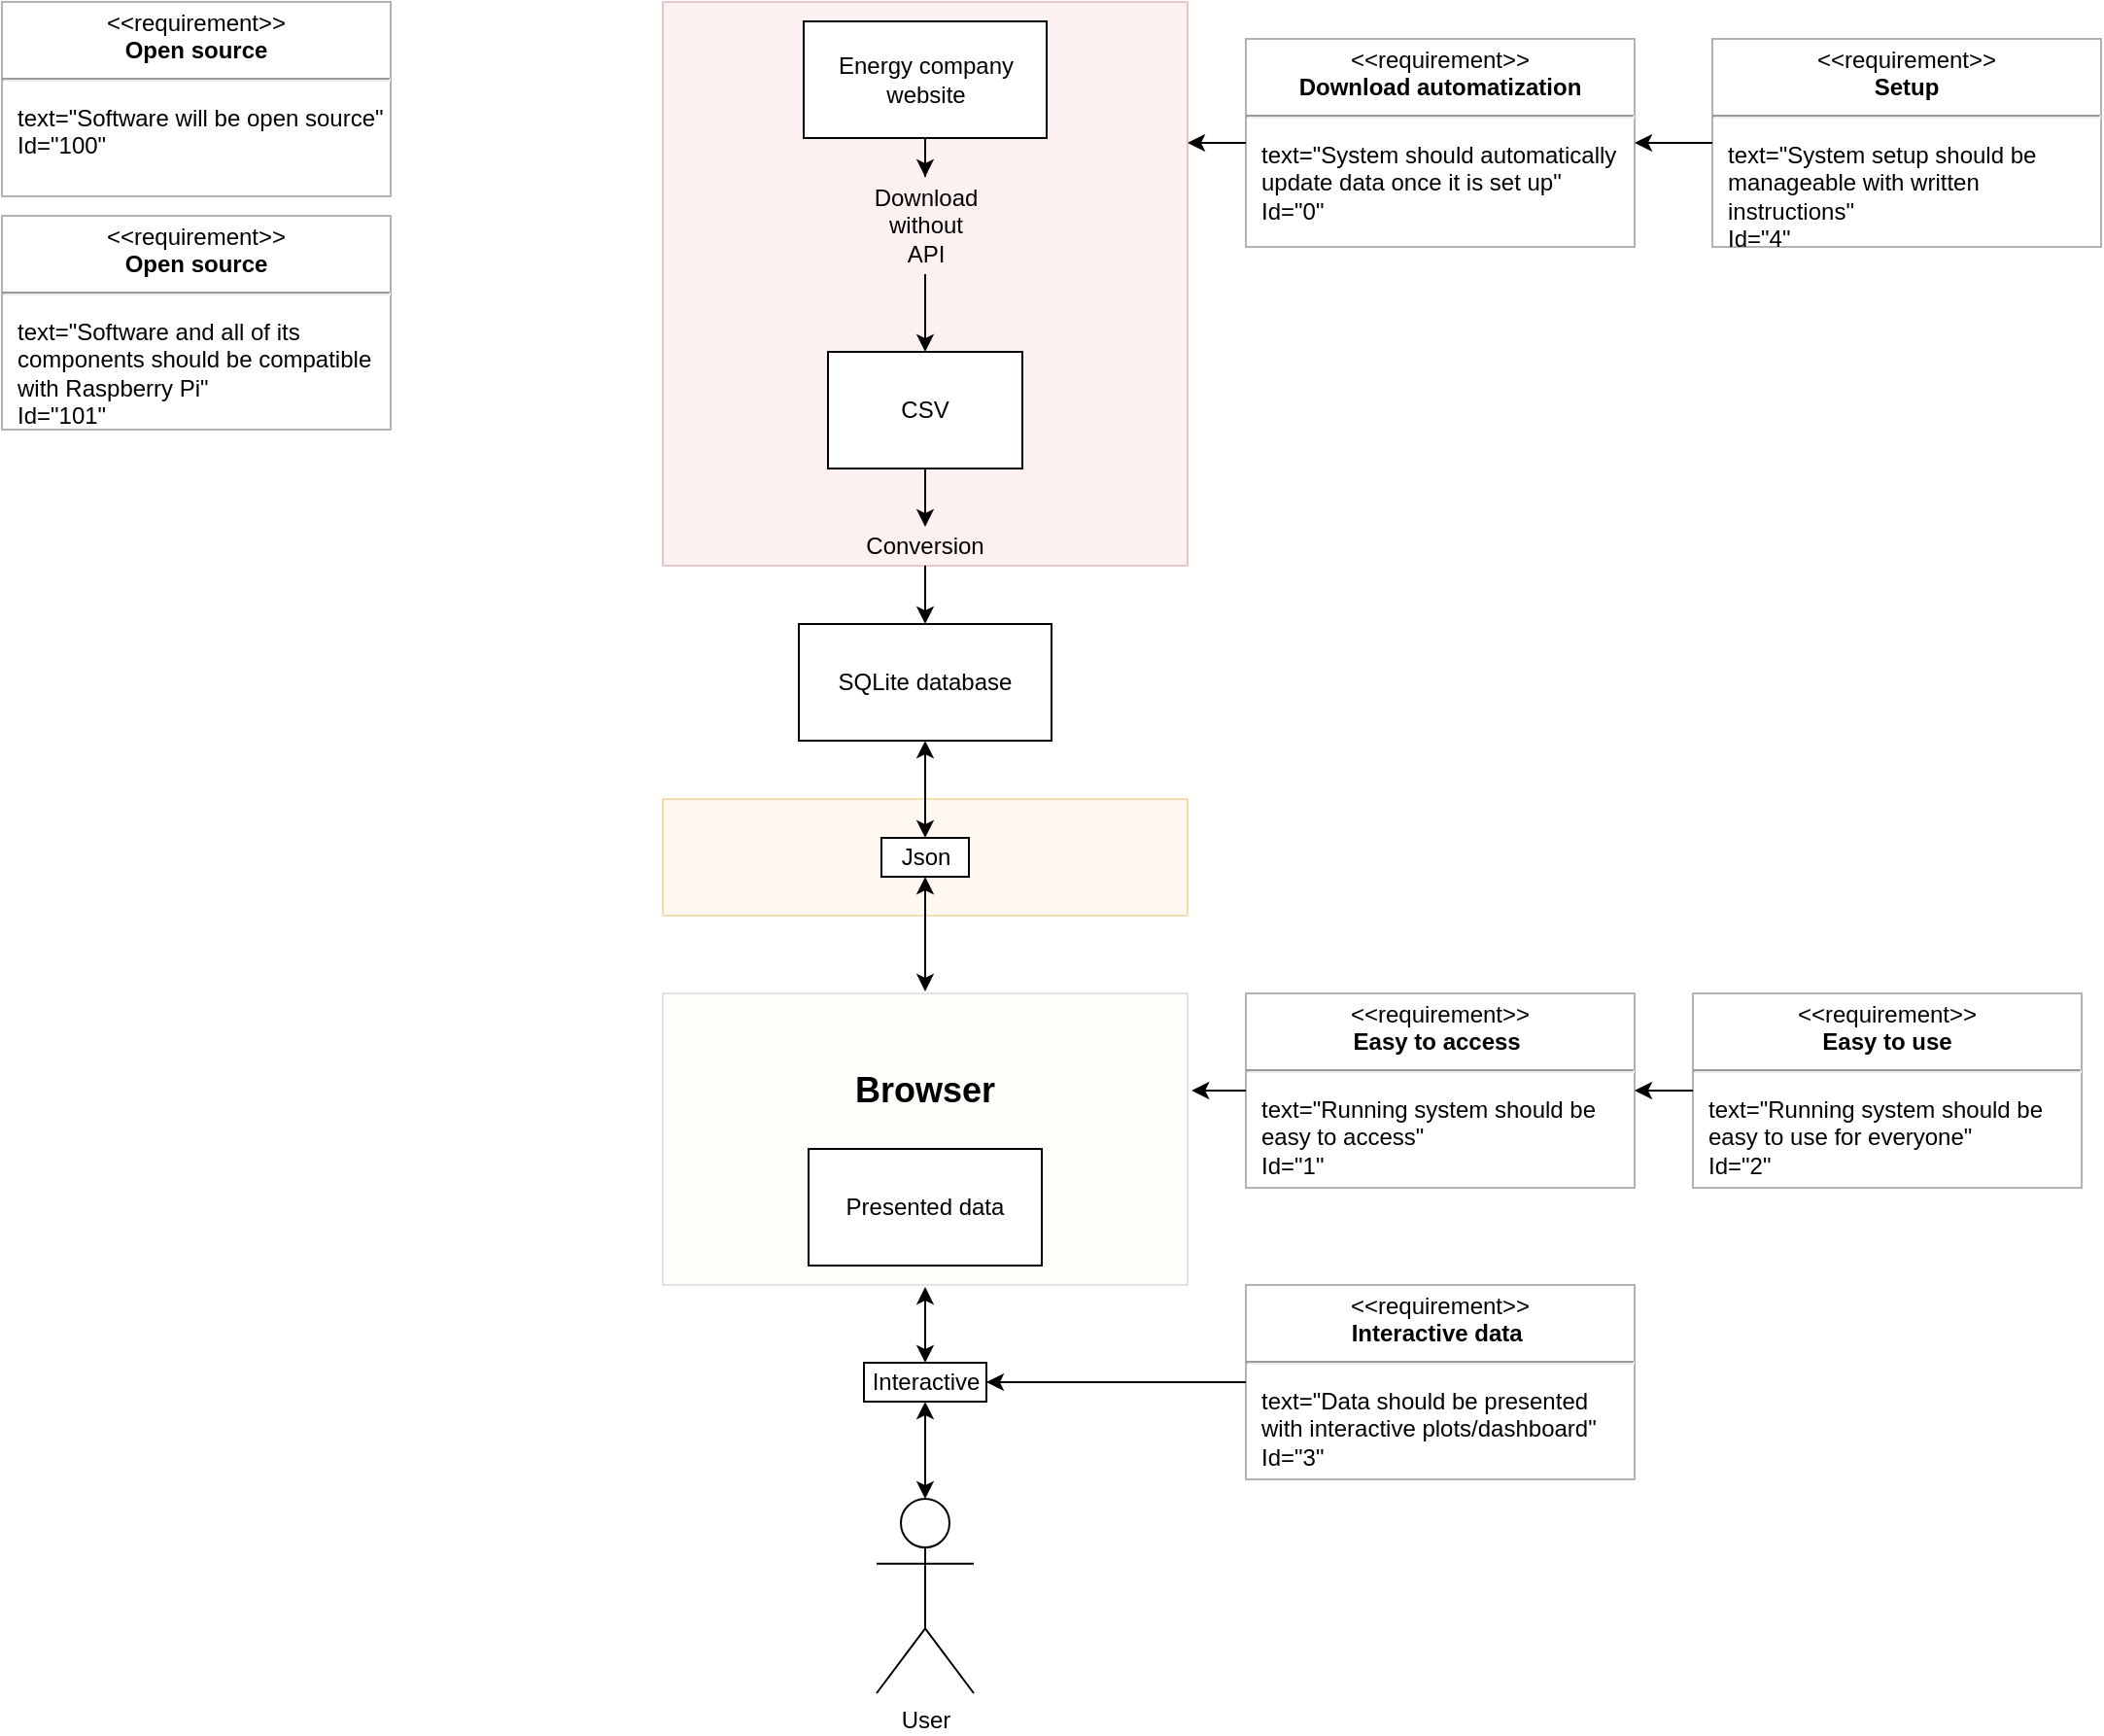 <mxfile version="12.9.13" type="device"><diagram name="Page-1" id="929967ad-93f9-6ef4-fab6-5d389245f69c"><mxGraphModel dx="2031" dy="1181" grid="1" gridSize="10" guides="1" tooltips="1" connect="1" arrows="1" fold="1" page="1" pageScale="1.5" pageWidth="1169" pageHeight="826" background="none" math="0" shadow="0"><root><mxCell id="0" style=";html=1;"/><mxCell id="1" style=";html=1;" parent="0"/><mxCell id="K2Yyul-ce8RQUtNwWbO2-52" value="" style="rounded=0;whiteSpace=wrap;html=1;strokeColor=#b85450;fillColor=#f8cecc;opacity=30;" vertex="1" parent="1"><mxGeometry x="740" width="270" height="290" as="geometry"/></mxCell><mxCell id="K2Yyul-ce8RQUtNwWbO2-46" value="" style="rounded=0;whiteSpace=wrap;html=1;strokeColor=#d79b00;fillColor=#ffe6cc;opacity=30;" vertex="1" parent="1"><mxGeometry x="740" y="410" width="270" height="60" as="geometry"/></mxCell><mxCell id="K2Yyul-ce8RQUtNwWbO2-36" style="edgeStyle=orthogonalEdgeStyle;rounded=0;orthogonalLoop=1;jettySize=auto;html=1;exitX=0.5;exitY=1;exitDx=0;exitDy=0;entryX=0.5;entryY=0;entryDx=0;entryDy=0;entryPerimeter=0;startArrow=classic;startFill=1;" edge="1" parent="1" source="K2Yyul-ce8RQUtNwWbO2-7" target="K2Yyul-ce8RQUtNwWbO2-1"><mxGeometry relative="1" as="geometry"><mxPoint x="876.931" y="750" as="targetPoint"/></mxGeometry></mxCell><mxCell id="K2Yyul-ce8RQUtNwWbO2-4" value="" style="rounded=0;whiteSpace=wrap;html=1;fillColor=#ffe6cc;strokeColor=#000000;opacity=10;perimeterSpacing=1;" vertex="1" parent="1"><mxGeometry x="740" y="510" width="270" height="150" as="geometry"/></mxCell><mxCell id="K2Yyul-ce8RQUtNwWbO2-1" value="User" style="shape=umlActor;html=1;verticalLabelPosition=bottom;verticalAlign=top;align=center;" vertex="1" parent="1"><mxGeometry x="850" y="770" width="50" height="100" as="geometry"/></mxCell><mxCell id="K2Yyul-ce8RQUtNwWbO2-3" value="Presented data" style="rounded=0;whiteSpace=wrap;html=1;" vertex="1" parent="1"><mxGeometry x="815" y="590" width="120" height="60" as="geometry"/></mxCell><mxCell id="K2Yyul-ce8RQUtNwWbO2-12" value="&lt;b&gt;&lt;font style=&quot;font-size: 18px&quot;&gt;Browser&lt;/font&gt;&lt;/b&gt;" style="text;html=1;strokeColor=none;fillColor=none;align=center;verticalAlign=middle;whiteSpace=wrap;rounded=0;" vertex="1" parent="1"><mxGeometry x="855" y="550" width="40" height="20" as="geometry"/></mxCell><mxCell id="K2Yyul-ce8RQUtNwWbO2-26" style="edgeStyle=orthogonalEdgeStyle;rounded=0;orthogonalLoop=1;jettySize=auto;html=1;exitX=0.5;exitY=1;exitDx=0;exitDy=0;" edge="1" parent="1" source="K2Yyul-ce8RQUtNwWbO2-21" target="K2Yyul-ce8RQUtNwWbO2-25"><mxGeometry relative="1" as="geometry"/></mxCell><mxCell id="K2Yyul-ce8RQUtNwWbO2-21" value="Energy company website" style="rounded=0;whiteSpace=wrap;html=1;fillColor=#ffffff;" vertex="1" parent="1"><mxGeometry x="812.5" y="10" width="125" height="60" as="geometry"/></mxCell><mxCell id="K2Yyul-ce8RQUtNwWbO2-30" style="edgeStyle=orthogonalEdgeStyle;rounded=0;orthogonalLoop=1;jettySize=auto;html=1;exitX=0.5;exitY=1;exitDx=0;exitDy=0;" edge="1" parent="1" source="K2Yyul-ce8RQUtNwWbO2-22" target="K2Yyul-ce8RQUtNwWbO2-29"><mxGeometry relative="1" as="geometry"/></mxCell><mxCell id="K2Yyul-ce8RQUtNwWbO2-22" value="CSV" style="rounded=0;whiteSpace=wrap;html=1;fillColor=#ffffff;" vertex="1" parent="1"><mxGeometry x="825" y="180" width="100" height="60" as="geometry"/></mxCell><mxCell id="K2Yyul-ce8RQUtNwWbO2-27" style="edgeStyle=orthogonalEdgeStyle;rounded=0;orthogonalLoop=1;jettySize=auto;html=1;exitX=0.5;exitY=1;exitDx=0;exitDy=0;entryX=0.5;entryY=0;entryDx=0;entryDy=0;" edge="1" parent="1" source="K2Yyul-ce8RQUtNwWbO2-25" target="K2Yyul-ce8RQUtNwWbO2-22"><mxGeometry relative="1" as="geometry"/></mxCell><mxCell id="K2Yyul-ce8RQUtNwWbO2-25" value="Download&lt;br&gt;without API" style="text;html=1;strokeColor=none;fillColor=none;align=center;verticalAlign=middle;whiteSpace=wrap;rounded=0;" vertex="1" parent="1"><mxGeometry x="846.5" y="90" width="57" height="50" as="geometry"/></mxCell><mxCell id="K2Yyul-ce8RQUtNwWbO2-28" value="SQLite database" style="rounded=0;whiteSpace=wrap;html=1;" vertex="1" parent="1"><mxGeometry x="810" y="320" width="130" height="60" as="geometry"/></mxCell><mxCell id="K2Yyul-ce8RQUtNwWbO2-31" style="edgeStyle=orthogonalEdgeStyle;rounded=0;orthogonalLoop=1;jettySize=auto;html=1;exitX=0.5;exitY=1;exitDx=0;exitDy=0;entryX=0.5;entryY=0;entryDx=0;entryDy=0;" edge="1" parent="1" source="K2Yyul-ce8RQUtNwWbO2-29" target="K2Yyul-ce8RQUtNwWbO2-28"><mxGeometry relative="1" as="geometry"/></mxCell><mxCell id="K2Yyul-ce8RQUtNwWbO2-29" value="Conversion" style="text;html=1;strokeColor=none;fillColor=none;align=center;verticalAlign=middle;whiteSpace=wrap;rounded=0;" vertex="1" parent="1"><mxGeometry x="855" y="270" width="40" height="20" as="geometry"/></mxCell><mxCell id="K2Yyul-ce8RQUtNwWbO2-51" style="edgeStyle=orthogonalEdgeStyle;rounded=0;orthogonalLoop=1;jettySize=auto;html=1;exitX=0.5;exitY=0;exitDx=0;exitDy=0;entryX=0.5;entryY=1;entryDx=0;entryDy=0;startArrow=classic;startFill=1;" edge="1" parent="1" source="K2Yyul-ce8RQUtNwWbO2-7" target="K2Yyul-ce8RQUtNwWbO2-4"><mxGeometry relative="1" as="geometry"/></mxCell><mxCell id="K2Yyul-ce8RQUtNwWbO2-7" value="Interactive" style="text;html=1;align=center;verticalAlign=middle;whiteSpace=wrap;rounded=0;fillColor=#ffffff;strokeColor=#000000;" vertex="1" parent="1"><mxGeometry x="843.5" y="700" width="63" height="20" as="geometry"/></mxCell><mxCell id="K2Yyul-ce8RQUtNwWbO2-50" style="edgeStyle=orthogonalEdgeStyle;rounded=0;orthogonalLoop=1;jettySize=auto;html=1;exitX=0.5;exitY=1;exitDx=0;exitDy=0;entryX=0.5;entryY=0;entryDx=0;entryDy=0;startArrow=classic;startFill=1;" edge="1" parent="1" source="K2Yyul-ce8RQUtNwWbO2-14" target="K2Yyul-ce8RQUtNwWbO2-4"><mxGeometry relative="1" as="geometry"/></mxCell><mxCell id="K2Yyul-ce8RQUtNwWbO2-14" value="Json" style="text;html=1;strokeColor=#000000;fillColor=#ffffff;align=center;verticalAlign=middle;whiteSpace=wrap;rounded=0;" vertex="1" parent="1"><mxGeometry x="852.5" y="430" width="45" height="20" as="geometry"/></mxCell><mxCell id="K2Yyul-ce8RQUtNwWbO2-43" style="edgeStyle=orthogonalEdgeStyle;rounded=0;orthogonalLoop=1;jettySize=auto;html=1;exitX=0.5;exitY=1;exitDx=0;exitDy=0;entryX=0.5;entryY=0;entryDx=0;entryDy=0;startArrow=classic;startFill=1;" edge="1" parent="1" source="K2Yyul-ce8RQUtNwWbO2-28" target="K2Yyul-ce8RQUtNwWbO2-14"><mxGeometry relative="1" as="geometry"><mxPoint x="877" y="380" as="sourcePoint"/><mxPoint x="877" y="519" as="targetPoint"/><Array as="points"/></mxGeometry></mxCell><mxCell id="K2Yyul-ce8RQUtNwWbO2-63" style="edgeStyle=orthogonalEdgeStyle;rounded=0;orthogonalLoop=1;jettySize=auto;html=1;exitX=0;exitY=0.5;exitDx=0;exitDy=0;entryX=1;entryY=0.25;entryDx=0;entryDy=0;startArrow=none;startFill=0;" edge="1" parent="1" source="K2Yyul-ce8RQUtNwWbO2-53" target="K2Yyul-ce8RQUtNwWbO2-52"><mxGeometry relative="1" as="geometry"/></mxCell><mxCell id="K2Yyul-ce8RQUtNwWbO2-53" value="&lt;p style=&quot;margin: 0px ; margin-top: 4px ; text-align: center&quot;&gt;&amp;lt;&amp;lt;requirement&amp;gt;&amp;gt;&lt;br&gt;&lt;b&gt;Download automatization&lt;/b&gt;&lt;/p&gt;&lt;hr&gt;&lt;p&gt;&lt;/p&gt;&lt;p style=&quot;margin: 0px ; margin-left: 8px ; text-align: left&quot;&gt;text=&quot;System should automatically update data once it is set up&quot;&lt;br&gt;Id=&quot;0&quot;&lt;/p&gt;" style="shape=rect;overflow=fill;html=1;whiteSpace=wrap;align=center;strokeColor=#000000;fillColor=#ffffff;opacity=30;" vertex="1" parent="1"><mxGeometry x="1040" y="19" width="200" height="107" as="geometry"/></mxCell><mxCell id="K2Yyul-ce8RQUtNwWbO2-60" style="edgeStyle=orthogonalEdgeStyle;rounded=0;orthogonalLoop=1;jettySize=auto;html=1;exitX=0;exitY=0.5;exitDx=0;exitDy=0;entryX=1;entryY=0.5;entryDx=0;entryDy=0;startArrow=none;startFill=0;" edge="1" parent="1" source="K2Yyul-ce8RQUtNwWbO2-54" target="K2Yyul-ce8RQUtNwWbO2-55"><mxGeometry relative="1" as="geometry"/></mxCell><mxCell id="K2Yyul-ce8RQUtNwWbO2-54" value="&lt;p style=&quot;margin: 0px ; margin-top: 4px ; text-align: center&quot;&gt;&amp;lt;&amp;lt;requirement&amp;gt;&amp;gt;&lt;br&gt;&lt;b&gt;Easy to use&lt;/b&gt;&lt;/p&gt;&lt;hr&gt;&lt;p&gt;&lt;/p&gt;&lt;p style=&quot;margin: 0px ; margin-left: 8px ; text-align: left&quot;&gt;text=&quot;Running system should be easy to use for everyone&quot;&lt;br&gt;Id=&quot;2&quot;&lt;/p&gt;" style="shape=rect;overflow=fill;html=1;whiteSpace=wrap;align=center;strokeColor=#000000;fillColor=#ffffff;opacity=30;" vertex="1" parent="1"><mxGeometry x="1270" y="510" width="200" height="100" as="geometry"/></mxCell><mxCell id="K2Yyul-ce8RQUtNwWbO2-61" style="edgeStyle=orthogonalEdgeStyle;rounded=0;orthogonalLoop=1;jettySize=auto;html=1;exitX=0;exitY=0.5;exitDx=0;exitDy=0;entryX=1.004;entryY=0.336;entryDx=0;entryDy=0;entryPerimeter=0;startArrow=none;startFill=0;" edge="1" parent="1" source="K2Yyul-ce8RQUtNwWbO2-55" target="K2Yyul-ce8RQUtNwWbO2-4"><mxGeometry relative="1" as="geometry"/></mxCell><mxCell id="K2Yyul-ce8RQUtNwWbO2-55" value="&lt;p style=&quot;margin: 0px ; margin-top: 4px ; text-align: center&quot;&gt;&amp;lt;&amp;lt;requirement&amp;gt;&amp;gt;&lt;br&gt;&lt;b&gt;Easy to access&amp;nbsp;&lt;/b&gt;&lt;/p&gt;&lt;hr&gt;&lt;p&gt;&lt;/p&gt;&lt;p style=&quot;margin: 0px ; margin-left: 8px ; text-align: left&quot;&gt;text=&quot;Running system should be easy to access&quot;&lt;br&gt;Id=&quot;1&quot;&lt;/p&gt;" style="shape=rect;overflow=fill;html=1;whiteSpace=wrap;align=center;strokeColor=#000000;fillColor=#ffffff;opacity=30;" vertex="1" parent="1"><mxGeometry x="1040" y="510" width="200" height="100" as="geometry"/></mxCell><mxCell id="K2Yyul-ce8RQUtNwWbO2-62" style="edgeStyle=orthogonalEdgeStyle;rounded=0;orthogonalLoop=1;jettySize=auto;html=1;exitX=0;exitY=0.5;exitDx=0;exitDy=0;entryX=1;entryY=0.5;entryDx=0;entryDy=0;startArrow=none;startFill=0;" edge="1" parent="1" source="K2Yyul-ce8RQUtNwWbO2-56" target="K2Yyul-ce8RQUtNwWbO2-7"><mxGeometry relative="1" as="geometry"/></mxCell><mxCell id="K2Yyul-ce8RQUtNwWbO2-56" value="&lt;p style=&quot;margin: 0px ; margin-top: 4px ; text-align: center&quot;&gt;&amp;lt;&amp;lt;requirement&amp;gt;&amp;gt;&lt;br&gt;&lt;b&gt;Interactive data&amp;nbsp;&lt;/b&gt;&lt;/p&gt;&lt;hr&gt;&lt;p&gt;&lt;/p&gt;&lt;p style=&quot;margin: 0px ; margin-left: 8px ; text-align: left&quot;&gt;text=&quot;Data should be presented with interactive plots/dashboard&quot;&lt;br&gt;Id=&quot;3&quot;&lt;/p&gt;" style="shape=rect;overflow=fill;html=1;whiteSpace=wrap;align=center;strokeColor=#000000;fillColor=#ffffff;opacity=30;" vertex="1" parent="1"><mxGeometry x="1040" y="660" width="200" height="100" as="geometry"/></mxCell><mxCell id="K2Yyul-ce8RQUtNwWbO2-57" value="&lt;p style=&quot;margin: 0px ; margin-top: 4px ; text-align: center&quot;&gt;&amp;lt;&amp;lt;requirement&amp;gt;&amp;gt;&lt;br&gt;&lt;b&gt;Open source&lt;/b&gt;&lt;/p&gt;&lt;hr&gt;&lt;p&gt;&lt;/p&gt;&lt;p style=&quot;margin: 0px ; margin-left: 8px ; text-align: left&quot;&gt;text=&quot;Software will be open source&quot;&lt;br&gt;Id=&quot;100&quot;&lt;/p&gt;" style="shape=rect;overflow=fill;html=1;whiteSpace=wrap;align=center;strokeColor=#000000;fillColor=#ffffff;opacity=30;" vertex="1" parent="1"><mxGeometry x="400" width="200" height="100" as="geometry"/></mxCell><mxCell id="K2Yyul-ce8RQUtNwWbO2-59" value="&lt;p style=&quot;margin: 0px ; margin-top: 4px ; text-align: center&quot;&gt;&amp;lt;&amp;lt;requirement&amp;gt;&amp;gt;&lt;br&gt;&lt;b&gt;Open source&lt;/b&gt;&lt;/p&gt;&lt;hr&gt;&lt;p&gt;&lt;/p&gt;&lt;p style=&quot;margin: 0px ; margin-left: 8px ; text-align: left&quot;&gt;text=&quot;Software and all of its components should be compatible with Raspberry Pi&quot;&lt;br&gt;Id=&quot;101&quot;&lt;/p&gt;" style="shape=rect;overflow=fill;html=1;whiteSpace=wrap;align=center;strokeColor=#000000;fillColor=#ffffff;opacity=30;" vertex="1" parent="1"><mxGeometry x="400" y="110" width="200" height="110" as="geometry"/></mxCell><mxCell id="K2Yyul-ce8RQUtNwWbO2-65" style="edgeStyle=orthogonalEdgeStyle;rounded=0;orthogonalLoop=1;jettySize=auto;html=1;exitX=0;exitY=0.5;exitDx=0;exitDy=0;entryX=1;entryY=0.5;entryDx=0;entryDy=0;startArrow=none;startFill=0;" edge="1" parent="1" source="K2Yyul-ce8RQUtNwWbO2-64" target="K2Yyul-ce8RQUtNwWbO2-53"><mxGeometry relative="1" as="geometry"/></mxCell><mxCell id="K2Yyul-ce8RQUtNwWbO2-64" value="&lt;p style=&quot;margin: 0px ; margin-top: 4px ; text-align: center&quot;&gt;&amp;lt;&amp;lt;requirement&amp;gt;&amp;gt;&lt;br&gt;&lt;b&gt;Setup&lt;/b&gt;&lt;/p&gt;&lt;hr&gt;&lt;p&gt;&lt;/p&gt;&lt;p style=&quot;margin: 0px ; margin-left: 8px ; text-align: left&quot;&gt;text=&quot;System setup should be manageable with written instructions&quot;&lt;br&gt;Id=&quot;4&quot;&lt;/p&gt;" style="shape=rect;overflow=fill;html=1;whiteSpace=wrap;align=center;strokeColor=#000000;fillColor=#ffffff;opacity=30;" vertex="1" parent="1"><mxGeometry x="1280" y="19" width="200" height="107" as="geometry"/></mxCell></root></mxGraphModel></diagram></mxfile>